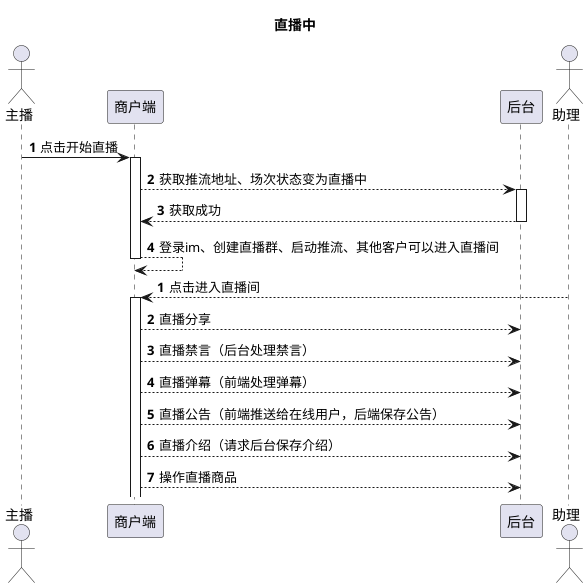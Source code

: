 @startuml
'https://plantuml.com/sequence-diagram
title 直播中

actor 主播 as 主播
autonumber

主播 -> 商户端: 点击开始直播
activate 商户端
商户端 --> 后台: 获取推流地址、场次状态变为直播中
activate 后台
后台 --> 商户端: 获取成功
deactivate 后台
商户端 --> 商户端: 登录im、创建直播群、启动推流、其他客户可以进入直播间
deactivate 商户端

participant 商户端 as 商户端
participant 后台 as 后台
actor 助理 as 助理
autonumber
助理 --> 商户端: 点击进入直播间
activate 商户端
商户端 --> 后台: 直播分享
商户端 --> 后台: 直播禁言（后台处理禁言）
商户端 --> 后台: 直播弹幕（前端处理弹幕）
商户端 --> 后台: 直播公告（前端推送给在线用户，后端保存公告）
商户端 --> 后台: 直播介绍（请求后台保存介绍）
商户端 --> 后台: 操作直播商品

@enduml